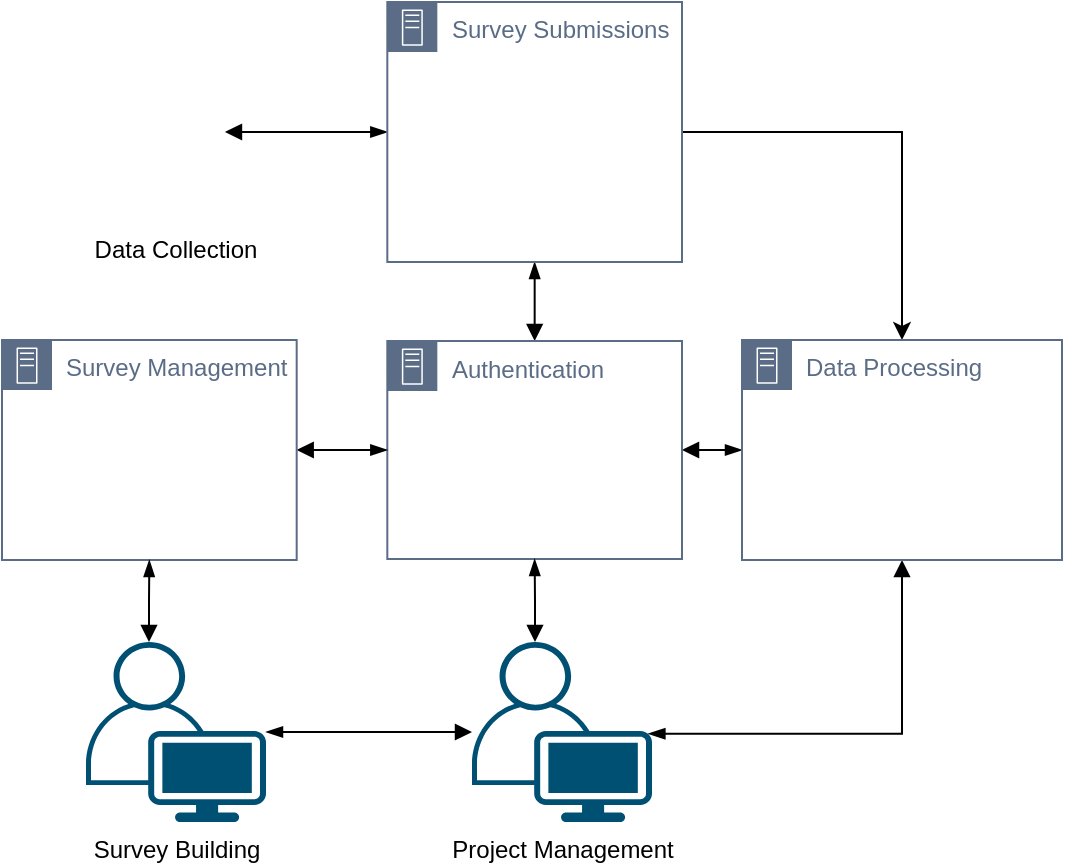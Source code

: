 <mxfile version="20.8.23" type="device"><diagram id="E-Dwrby-p-dCSR4npWUX" name="Page-1"><mxGraphModel dx="1026" dy="661" grid="1" gridSize="10" guides="1" tooltips="1" connect="1" arrows="1" fold="1" page="1" pageScale="1" pageWidth="827" pageHeight="1169" math="0" shadow="0"><root><mxCell id="0"/><mxCell id="1" parent="0"/><mxCell id="FgUOfptIwAQw7U1PawhS-20" style="edgeStyle=orthogonalEdgeStyle;rounded=0;orthogonalLoop=1;jettySize=auto;html=1;entryX=0;entryY=0.5;entryDx=0;entryDy=0;startArrow=block;startFill=1;endArrow=blockThin;endFill=1;" edge="1" parent="1" source="ynxquXePVXcoCpy2jCUd-15" target="ynxquXePVXcoCpy2jCUd-26"><mxGeometry relative="1" as="geometry"/></mxCell><mxCell id="ynxquXePVXcoCpy2jCUd-15" value="Data Collection" style="shape=image;verticalLabelPosition=bottom;labelBackgroundColor=default;verticalAlign=top;aspect=fixed;imageAspect=0;image=https://cdn4.iconfinder.com/data/icons/smart-phones-technologies/512/android-phone-color.png;clipPath=inset(0% 23.33% 1.33% 23%);" parent="1" vertex="1"><mxGeometry x="212.52" y="70" width="48.953" height="90" as="geometry"/></mxCell><mxCell id="FgUOfptIwAQw7U1PawhS-6" style="edgeStyle=orthogonalEdgeStyle;rounded=0;orthogonalLoop=1;jettySize=auto;html=1;exitX=0.5;exitY=0;exitDx=0;exitDy=0;entryX=0.5;entryY=1;entryDx=0;entryDy=0;startArrow=block;startFill=1;endArrow=blockThin;endFill=1;" edge="1" parent="1" source="ynxquXePVXcoCpy2jCUd-24" target="ynxquXePVXcoCpy2jCUd-26"><mxGeometry relative="1" as="geometry"/></mxCell><mxCell id="FgUOfptIwAQw7U1PawhS-7" style="edgeStyle=orthogonalEdgeStyle;rounded=0;orthogonalLoop=1;jettySize=auto;html=1;exitX=1;exitY=0.5;exitDx=0;exitDy=0;startArrow=block;startFill=1;endArrow=blockThin;endFill=1;" edge="1" parent="1" source="ynxquXePVXcoCpy2jCUd-24" target="ynxquXePVXcoCpy2jCUd-27"><mxGeometry relative="1" as="geometry"/></mxCell><mxCell id="ynxquXePVXcoCpy2jCUd-24" value="Authentication" style="points=[[0,0],[0.25,0],[0.5,0],[0.75,0],[1,0],[1,0.25],[1,0.5],[1,0.75],[1,1],[0.75,1],[0.5,1],[0.25,1],[0,1],[0,0.75],[0,0.5],[0,0.25]];outlineConnect=0;gradientColor=none;html=1;whiteSpace=wrap;fontSize=12;fontStyle=0;container=1;pointerEvents=0;collapsible=0;recursiveResize=0;shape=mxgraph.aws4.group;grIcon=mxgraph.aws4.group_on_premise;strokeColor=#5A6C86;fillColor=none;verticalAlign=top;align=left;spacingLeft=30;fontColor=#5A6C86;dashed=0;" parent="1" vertex="1"><mxGeometry x="342.66" y="219.5" width="147.34" height="109" as="geometry"/></mxCell><mxCell id="ynxquXePVXcoCpy2jCUd-38" value="" style="shape=image;verticalLabelPosition=bottom;labelBackgroundColor=default;verticalAlign=top;aspect=fixed;imageAspect=0;image=https://upload.wikimedia.org/wikipedia/commons/thumb/d/d9/Node.js_logo.svg/1200px-Node.js_logo.svg.png;" parent="ynxquXePVXcoCpy2jCUd-24" vertex="1"><mxGeometry x="42.6" y="71" width="62.14" height="38" as="geometry"/></mxCell><mxCell id="ynxquXePVXcoCpy2jCUd-39" value="" style="shape=image;verticalLabelPosition=bottom;labelBackgroundColor=default;verticalAlign=top;aspect=fixed;imageAspect=0;image=https://upload.wikimedia.org/wikipedia/commons/thumb/9/93/MongoDB_Logo.svg/2560px-MongoDB_Logo.svg.png;" parent="ynxquXePVXcoCpy2jCUd-24" vertex="1"><mxGeometry x="13.32" y="30" width="120.71" height="32.5" as="geometry"/></mxCell><mxCell id="ynxquXePVXcoCpy2jCUd-50" value="" style="edgeStyle=orthogonalEdgeStyle;rounded=0;orthogonalLoop=1;jettySize=auto;html=1;exitX=1;exitY=0.5;exitDx=0;exitDy=0;entryX=0.5;entryY=0;entryDx=0;entryDy=0;" parent="1" source="ynxquXePVXcoCpy2jCUd-26" target="ynxquXePVXcoCpy2jCUd-27" edge="1"><mxGeometry x="-0.385" y="5" relative="1" as="geometry"><mxPoint as="offset"/></mxGeometry></mxCell><mxCell id="ynxquXePVXcoCpy2jCUd-26" value="Survey Submissions" style="points=[[0,0],[0.25,0],[0.5,0],[0.75,0],[1,0],[1,0.25],[1,0.5],[1,0.75],[1,1],[0.75,1],[0.5,1],[0.25,1],[0,1],[0,0.75],[0,0.5],[0,0.25]];outlineConnect=0;gradientColor=none;html=1;whiteSpace=wrap;fontSize=12;fontStyle=0;container=1;pointerEvents=0;collapsible=0;recursiveResize=0;shape=mxgraph.aws4.group;grIcon=mxgraph.aws4.group_on_premise;strokeColor=#5A6C86;fillColor=none;verticalAlign=top;align=left;spacingLeft=30;fontColor=#5A6C86;dashed=0;" parent="1" vertex="1"><mxGeometry x="342.66" y="50" width="147.34" height="130" as="geometry"/></mxCell><mxCell id="ynxquXePVXcoCpy2jCUd-30" value="" style="shape=image;verticalLabelPosition=bottom;labelBackgroundColor=default;verticalAlign=top;aspect=fixed;imageAspect=0;image=https://getodk.org/assets/svg/logo.svg;" parent="ynxquXePVXcoCpy2jCUd-26" vertex="1"><mxGeometry x="27.84" y="50" width="91.67" height="50" as="geometry"/></mxCell><mxCell id="FgUOfptIwAQw7U1PawhS-19" style="edgeStyle=orthogonalEdgeStyle;rounded=0;orthogonalLoop=1;jettySize=auto;html=1;exitX=0.5;exitY=1;exitDx=0;exitDy=0;entryX=0.98;entryY=0.51;entryDx=0;entryDy=0;entryPerimeter=0;startArrow=block;startFill=1;endArrow=blockThin;endFill=1;" edge="1" parent="1" source="ynxquXePVXcoCpy2jCUd-27" target="ynxquXePVXcoCpy2jCUd-31"><mxGeometry relative="1" as="geometry"><Array as="points"><mxPoint x="600" y="416"/></Array></mxGeometry></mxCell><mxCell id="ynxquXePVXcoCpy2jCUd-27" value="Data Processing" style="points=[[0,0],[0.25,0],[0.5,0],[0.75,0],[1,0],[1,0.25],[1,0.5],[1,0.75],[1,1],[0.75,1],[0.5,1],[0.25,1],[0,1],[0,0.75],[0,0.5],[0,0.25]];outlineConnect=0;gradientColor=none;html=1;whiteSpace=wrap;fontSize=12;fontStyle=0;container=1;pointerEvents=0;collapsible=0;recursiveResize=0;shape=mxgraph.aws4.group;grIcon=mxgraph.aws4.group_on_premise;strokeColor=#5A6C86;fillColor=none;verticalAlign=top;align=left;spacingLeft=30;fontColor=#5A6C86;dashed=0;" parent="1" vertex="1"><mxGeometry x="520" y="219" width="160" height="110" as="geometry"/></mxCell><mxCell id="ynxquXePVXcoCpy2jCUd-40" value="" style="shape=image;verticalLabelPosition=bottom;labelBackgroundColor=default;verticalAlign=top;aspect=fixed;imageAspect=0;image=https://upload.wikimedia.org/wikipedia/commons/thumb/1/1b/R_logo.svg/724px-R_logo.svg.png;" parent="ynxquXePVXcoCpy2jCUd-27" vertex="1"><mxGeometry x="100" y="69" width="42.58" height="33" as="geometry"/></mxCell><mxCell id="ynxquXePVXcoCpy2jCUd-41" value="" style="shape=image;verticalLabelPosition=bottom;labelBackgroundColor=default;verticalAlign=top;aspect=fixed;imageAspect=0;image=https://upload.wikimedia.org/wikipedia/commons/thumb/d/d9/Node.js_logo.svg/1200px-Node.js_logo.svg.png;" parent="ynxquXePVXcoCpy2jCUd-27" vertex="1"><mxGeometry x="20" y="69" width="62.14" height="38" as="geometry"/></mxCell><mxCell id="ynxquXePVXcoCpy2jCUd-42" value="" style="shape=image;verticalLabelPosition=bottom;labelBackgroundColor=default;verticalAlign=top;aspect=fixed;imageAspect=0;image=https://upload.wikimedia.org/wikipedia/commons/thumb/9/93/MongoDB_Logo.svg/2560px-MongoDB_Logo.svg.png;" parent="ynxquXePVXcoCpy2jCUd-27" vertex="1"><mxGeometry x="21.87" y="30" width="120.71" height="32.5" as="geometry"/></mxCell><mxCell id="FgUOfptIwAQw7U1PawhS-2" style="edgeStyle=orthogonalEdgeStyle;rounded=0;orthogonalLoop=1;jettySize=auto;html=1;exitX=0.35;exitY=0;exitDx=0;exitDy=0;exitPerimeter=0;entryX=0.5;entryY=1;entryDx=0;entryDy=0;endArrow=blockThin;endFill=1;startArrow=block;startFill=1;" edge="1" parent="1" source="ynxquXePVXcoCpy2jCUd-31" target="ynxquXePVXcoCpy2jCUd-24"><mxGeometry relative="1" as="geometry"/></mxCell><mxCell id="FgUOfptIwAQw7U1PawhS-16" value="" style="edgeStyle=orthogonalEdgeStyle;rounded=0;orthogonalLoop=1;jettySize=auto;html=1;startArrow=block;startFill=1;endArrow=blockThin;endFill=1;" edge="1" parent="1" source="ynxquXePVXcoCpy2jCUd-31" target="FgUOfptIwAQw7U1PawhS-15"><mxGeometry relative="1" as="geometry"/></mxCell><mxCell id="ynxquXePVXcoCpy2jCUd-31" value="Project Management" style="points=[[0.35,0,0],[0.98,0.51,0],[1,0.71,0],[0.67,1,0],[0,0.795,0],[0,0.65,0]];verticalLabelPosition=bottom;sketch=0;html=1;verticalAlign=top;aspect=fixed;align=center;pointerEvents=1;shape=mxgraph.cisco19.user;fillColor=#005073;strokeColor=none;" parent="1" vertex="1"><mxGeometry x="385" y="370" width="90" height="90" as="geometry"/></mxCell><mxCell id="FgUOfptIwAQw7U1PawhS-14" style="edgeStyle=orthogonalEdgeStyle;rounded=0;orthogonalLoop=1;jettySize=auto;html=1;exitX=1;exitY=0.5;exitDx=0;exitDy=0;entryX=0;entryY=0.5;entryDx=0;entryDy=0;startArrow=block;startFill=1;endArrow=blockThin;endFill=1;" edge="1" parent="1" source="FgUOfptIwAQw7U1PawhS-8" target="ynxquXePVXcoCpy2jCUd-24"><mxGeometry relative="1" as="geometry"/></mxCell><mxCell id="FgUOfptIwAQw7U1PawhS-8" value="Survey Management" style="points=[[0,0],[0.25,0],[0.5,0],[0.75,0],[1,0],[1,0.25],[1,0.5],[1,0.75],[1,1],[0.75,1],[0.5,1],[0.25,1],[0,1],[0,0.75],[0,0.5],[0,0.25]];outlineConnect=0;gradientColor=none;html=1;whiteSpace=wrap;fontSize=12;fontStyle=0;container=1;pointerEvents=0;collapsible=0;recursiveResize=0;shape=mxgraph.aws4.group;grIcon=mxgraph.aws4.group_on_premise;strokeColor=#5A6C86;fillColor=none;verticalAlign=top;align=left;spacingLeft=30;fontColor=#5A6C86;dashed=0;" vertex="1" parent="1"><mxGeometry x="150" y="219" width="147.34" height="110" as="geometry"/></mxCell><mxCell id="FgUOfptIwAQw7U1PawhS-10" value="" style="shape=image;verticalLabelPosition=bottom;labelBackgroundColor=default;verticalAlign=top;aspect=fixed;imageAspect=0;image=https://upload.wikimedia.org/wikipedia/commons/thumb/3/36/Logo.min.svg/2560px-Logo.min.svg.png;" vertex="1" parent="FgUOfptIwAQw7U1PawhS-8"><mxGeometry x="37.51" y="29.5" width="72.32" height="21" as="geometry"/></mxCell><mxCell id="FgUOfptIwAQw7U1PawhS-11" value="" style="shape=image;verticalLabelPosition=bottom;labelBackgroundColor=default;verticalAlign=top;aspect=fixed;imageAspect=0;image=https://www.vectorlogo.zone/logos/vuejs/vuejs-ar21.png;" vertex="1" parent="FgUOfptIwAQw7U1PawhS-8"><mxGeometry x="6" y="60" width="74" height="37" as="geometry"/></mxCell><mxCell id="FgUOfptIwAQw7U1PawhS-13" value="" style="shape=image;verticalLabelPosition=bottom;labelBackgroundColor=default;verticalAlign=top;aspect=fixed;imageAspect=0;image=https://upload.wikimedia.org/wikipedia/labs/8/8e/Mysql_logo.png;" vertex="1" parent="FgUOfptIwAQw7U1PawhS-8"><mxGeometry x="85.4" y="60" width="61.94" height="32" as="geometry"/></mxCell><mxCell id="FgUOfptIwAQw7U1PawhS-18" style="edgeStyle=orthogonalEdgeStyle;rounded=0;orthogonalLoop=1;jettySize=auto;html=1;exitX=0.35;exitY=0;exitDx=0;exitDy=0;exitPerimeter=0;entryX=0.5;entryY=1;entryDx=0;entryDy=0;startArrow=block;startFill=1;endArrow=blockThin;endFill=1;" edge="1" parent="1" source="FgUOfptIwAQw7U1PawhS-15" target="FgUOfptIwAQw7U1PawhS-8"><mxGeometry relative="1" as="geometry"/></mxCell><mxCell id="FgUOfptIwAQw7U1PawhS-15" value="Survey Building" style="points=[[0.35,0,0],[0.98,0.51,0],[1,0.71,0],[0.67,1,0],[0,0.795,0],[0,0.65,0]];verticalLabelPosition=bottom;sketch=0;html=1;verticalAlign=top;aspect=fixed;align=center;pointerEvents=1;shape=mxgraph.cisco19.user;fillColor=#005073;strokeColor=none;" vertex="1" parent="1"><mxGeometry x="192" y="370" width="90" height="90" as="geometry"/></mxCell></root></mxGraphModel></diagram></mxfile>